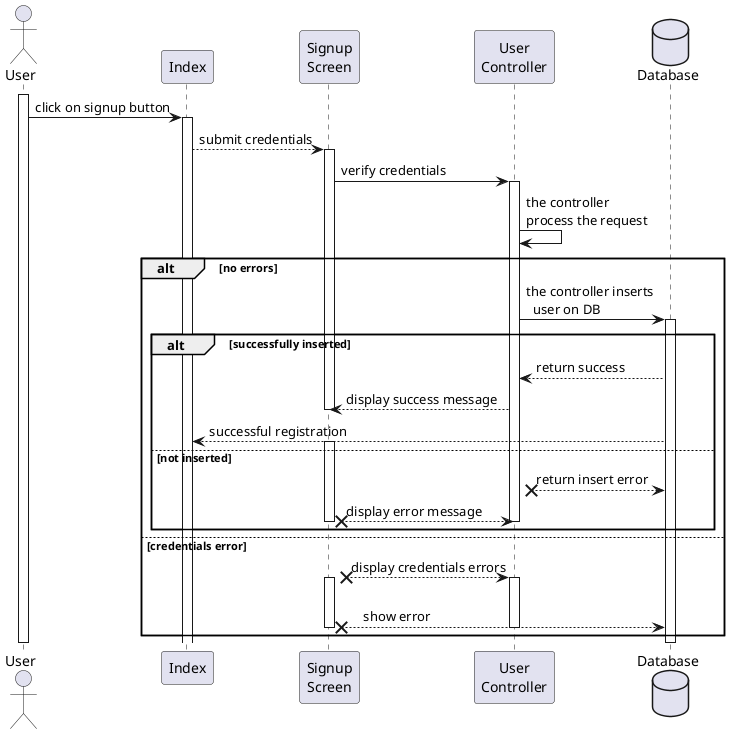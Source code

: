@startuml signup

actor User
participant "Index" as Index
participant "Signup\nScreen" as SignupScreen
participant "User\nController" as UserController
database Database

activate User

        
    User -> Index: click on signup button
    activate Index
    Index --> SignupScreen: submit credentials
    activate SignupScreen
        SignupScreen -> UserController: verify credentials
        activate UserController
        UserController -> UserController: the controller\nprocess the request
        alt no errors
        UserController -> Database: the controller inserts\n  user on DB
        activate Database
        alt successfully inserted
        UserController <-- Database: return success
        SignupScreen <-- UserController: display success message
    deactivate SignupScreen
    Index <-- Database: successful registration
        else not inserted
        activate SignupScreen
        UserController x-- Database: return insert error
        SignupScreen x-- UserController: display error message
        deactivate UserController
        
        deactivate SignupScreen
        end
        else credentials error
        SignupScreen x-- UserController: display credentials errors
        activate SignupScreen

        activate UserController
        SignupScreen x-- Database : \n     show error
        deactivate UserController
        deactivate SignupScreen
  

        end
    deactivate Database
deactivate User

@enduml